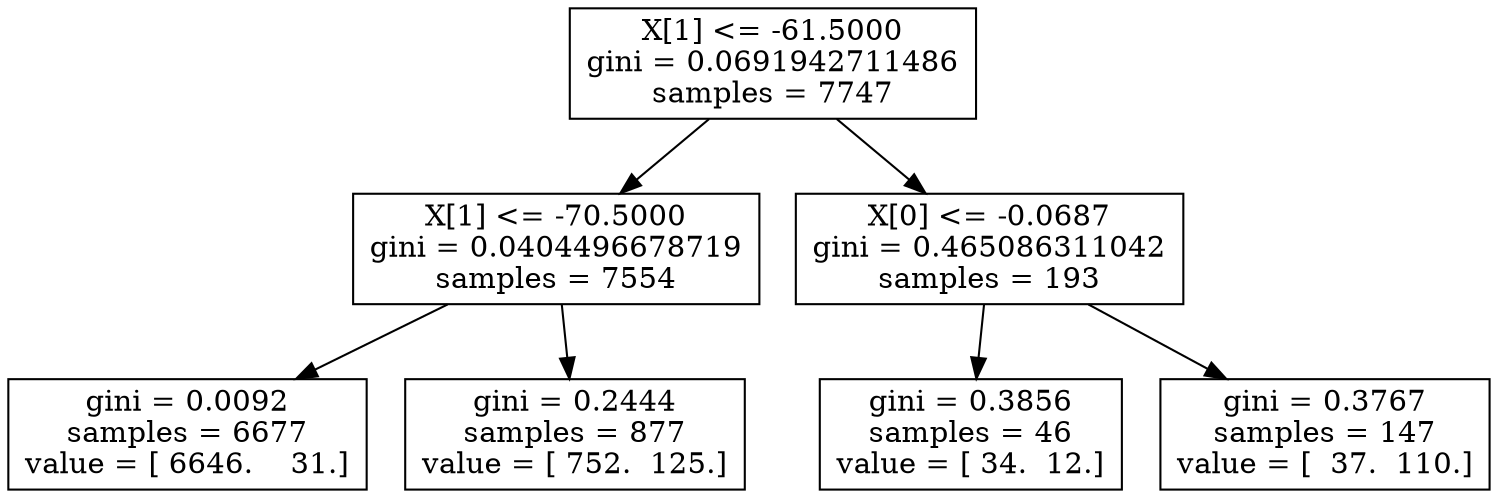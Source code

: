 digraph Tree {
0 [label="X[1] <= -61.5000\ngini = 0.0691942711486\nsamples = 7747", shape="box"] ;
1 [label="X[1] <= -70.5000\ngini = 0.0404496678719\nsamples = 7554", shape="box"] ;
0 -> 1 ;
2 [label="gini = 0.0092\nsamples = 6677\nvalue = [ 6646.    31.]", shape="box"] ;
1 -> 2 ;
3 [label="gini = 0.2444\nsamples = 877\nvalue = [ 752.  125.]", shape="box"] ;
1 -> 3 ;
4 [label="X[0] <= -0.0687\ngini = 0.465086311042\nsamples = 193", shape="box"] ;
0 -> 4 ;
5 [label="gini = 0.3856\nsamples = 46\nvalue = [ 34.  12.]", shape="box"] ;
4 -> 5 ;
6 [label="gini = 0.3767\nsamples = 147\nvalue = [  37.  110.]", shape="box"] ;
4 -> 6 ;
}
